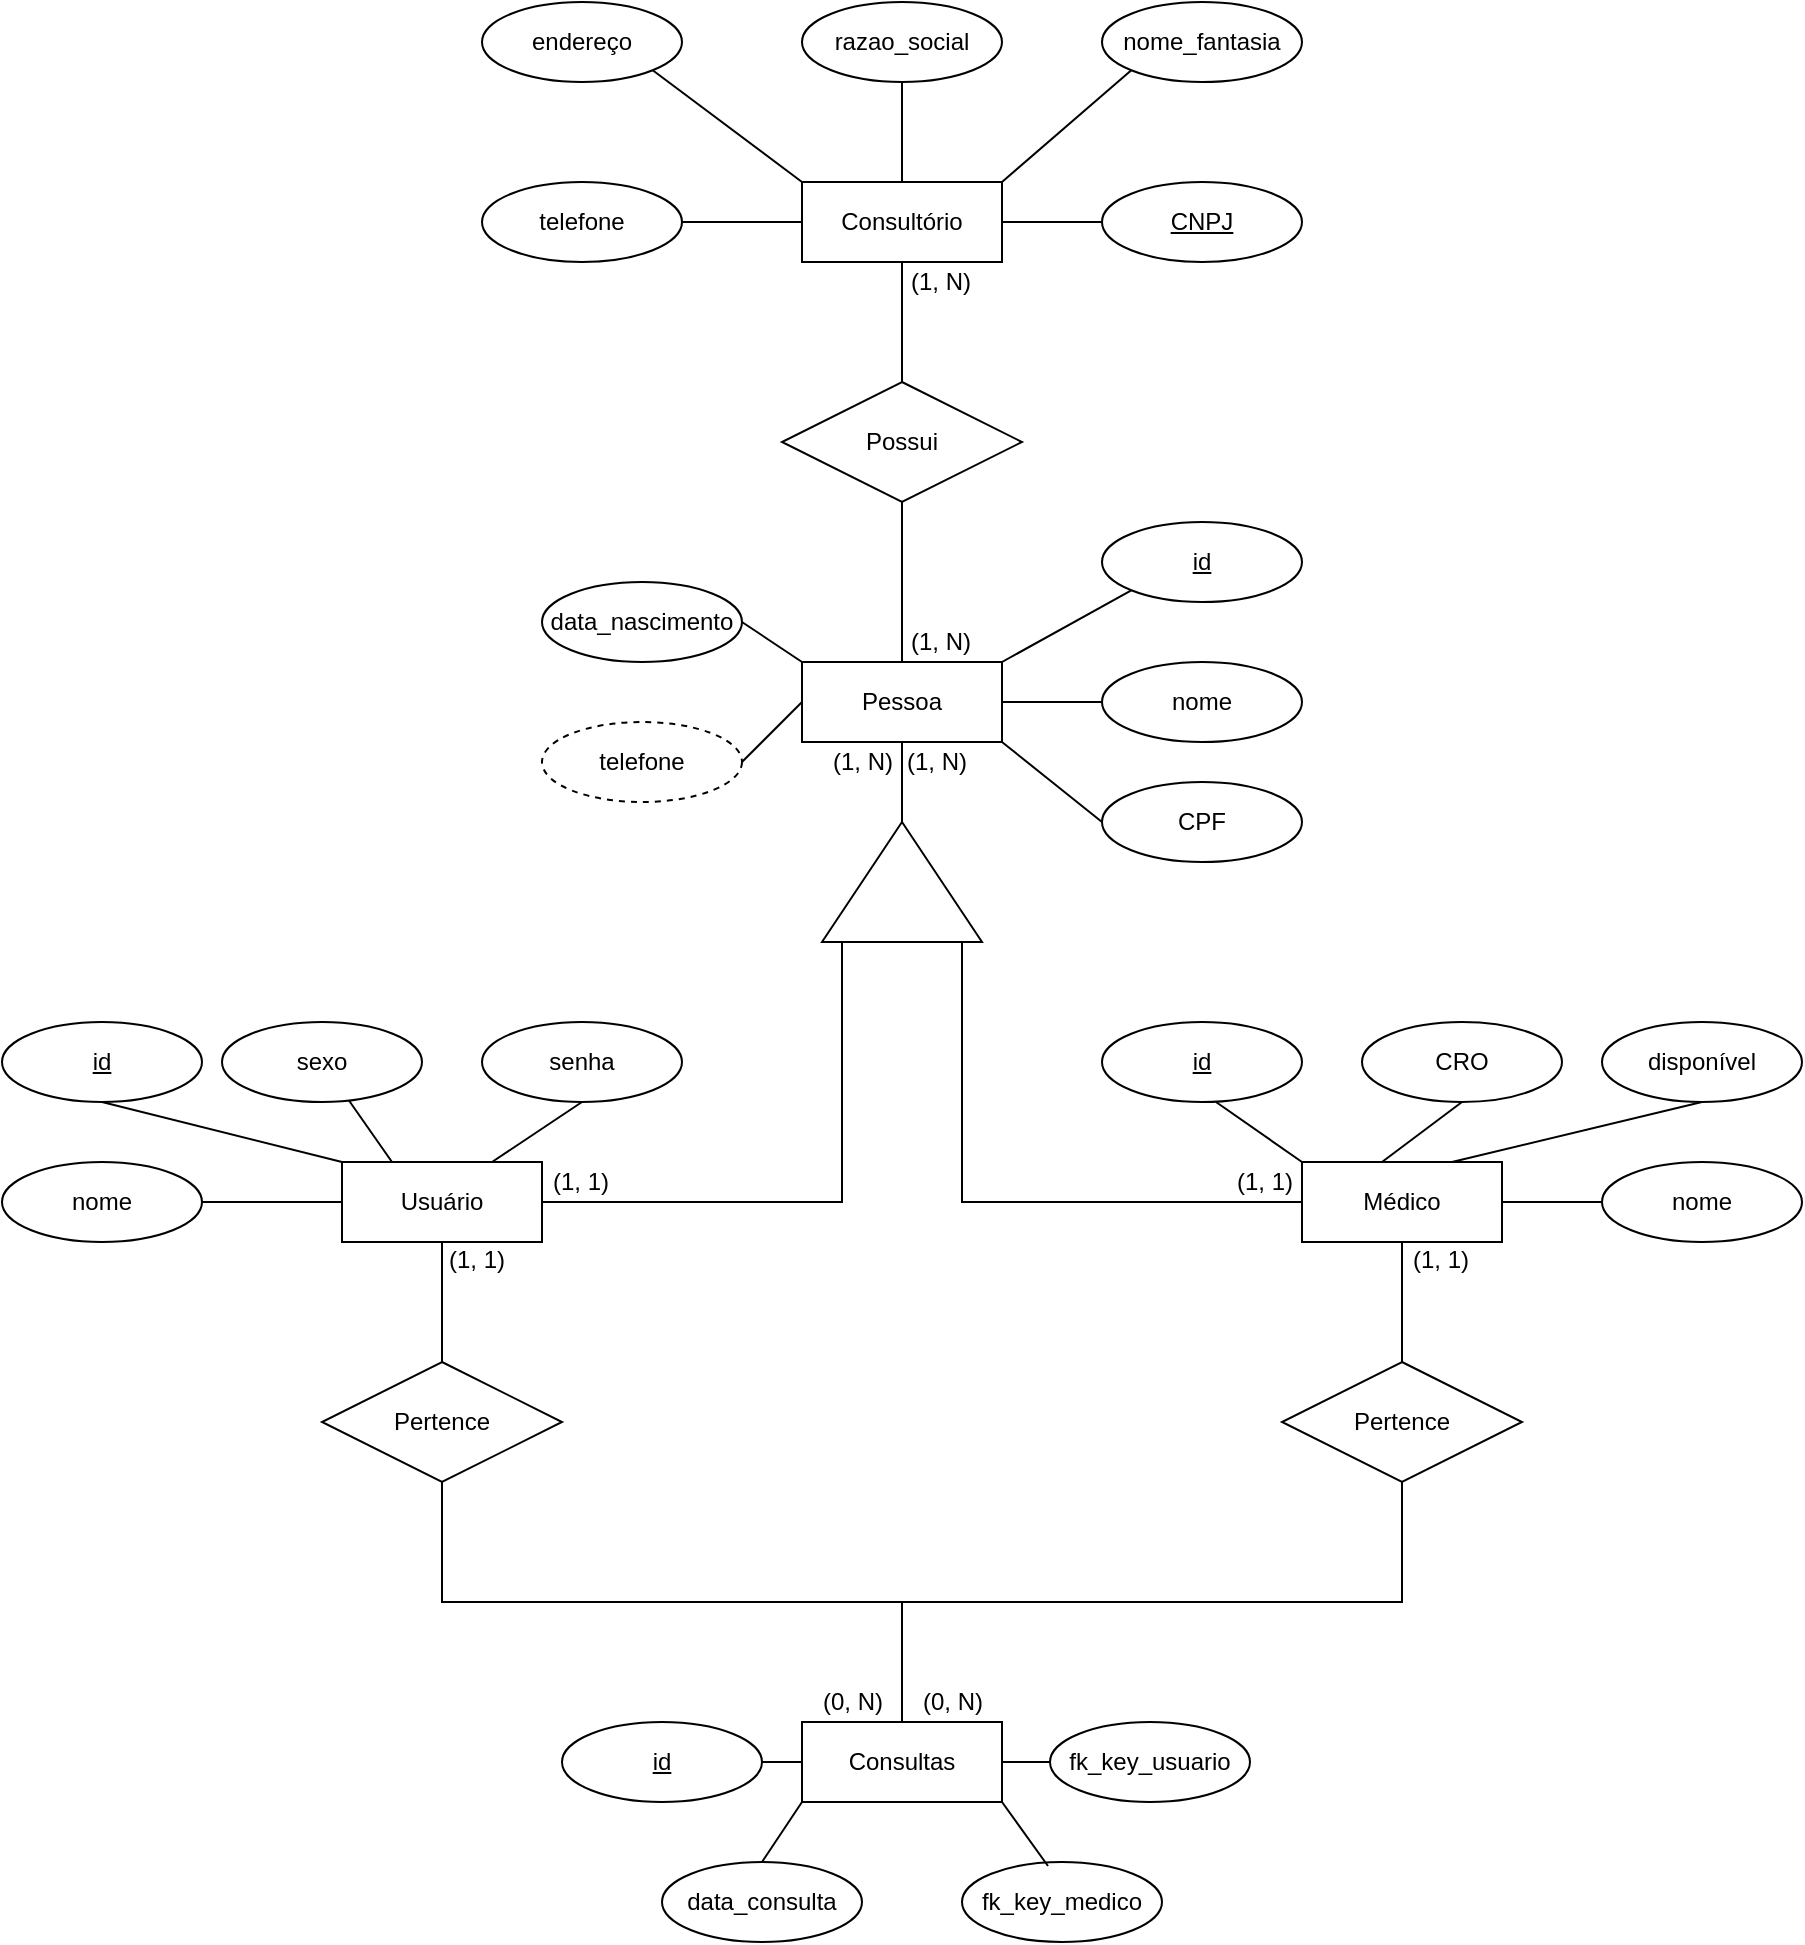 <mxfile version="24.7.17">
  <diagram name="Página-1" id="_hXMQaRCnXV_ixEwmhzM">
    <mxGraphModel dx="2901" dy="1923" grid="1" gridSize="10" guides="1" tooltips="1" connect="1" arrows="1" fold="1" page="1" pageScale="1" pageWidth="827" pageHeight="1169" math="0" shadow="0">
      <root>
        <mxCell id="0" />
        <mxCell id="1" parent="0" />
        <mxCell id="JLeTLQ-mN-TxxH4vUjaQ-33" style="edgeStyle=orthogonalEdgeStyle;rounded=0;orthogonalLoop=1;jettySize=auto;html=1;exitX=0.5;exitY=1;exitDx=0;exitDy=0;endArrow=none;endFill=0;" edge="1" parent="1" source="JLeTLQ-mN-TxxH4vUjaQ-1" target="JLeTLQ-mN-TxxH4vUjaQ-32">
          <mxGeometry relative="1" as="geometry" />
        </mxCell>
        <mxCell id="JLeTLQ-mN-TxxH4vUjaQ-1" value="Usuário" style="whiteSpace=wrap;html=1;align=center;" vertex="1" parent="1">
          <mxGeometry x="10" y="270" width="100" height="40" as="geometry" />
        </mxCell>
        <mxCell id="JLeTLQ-mN-TxxH4vUjaQ-2" value="&lt;div&gt;nome&lt;/div&gt;" style="ellipse;whiteSpace=wrap;html=1;align=center;" vertex="1" parent="1">
          <mxGeometry x="-160" y="270" width="100" height="40" as="geometry" />
        </mxCell>
        <mxCell id="JLeTLQ-mN-TxxH4vUjaQ-7" value="" style="endArrow=none;html=1;rounded=0;exitX=0;exitY=0;exitDx=0;exitDy=0;entryX=0.5;entryY=1;entryDx=0;entryDy=0;" edge="1" parent="1" source="JLeTLQ-mN-TxxH4vUjaQ-1" target="JLeTLQ-mN-TxxH4vUjaQ-47">
          <mxGeometry relative="1" as="geometry">
            <mxPoint x="230" y="390" as="sourcePoint" />
            <mxPoint x="-110" y="230" as="targetPoint" />
          </mxGeometry>
        </mxCell>
        <mxCell id="JLeTLQ-mN-TxxH4vUjaQ-8" value="" style="endArrow=none;html=1;rounded=0;exitX=0;exitY=0.5;exitDx=0;exitDy=0;entryX=1;entryY=0.5;entryDx=0;entryDy=0;" edge="1" parent="1" source="JLeTLQ-mN-TxxH4vUjaQ-1" target="JLeTLQ-mN-TxxH4vUjaQ-2">
          <mxGeometry relative="1" as="geometry">
            <mxPoint x="240" y="400" as="sourcePoint" />
            <mxPoint x="400" y="400" as="targetPoint" />
          </mxGeometry>
        </mxCell>
        <mxCell id="JLeTLQ-mN-TxxH4vUjaQ-9" value="" style="endArrow=none;html=1;rounded=0;exitX=0.25;exitY=0;exitDx=0;exitDy=0;" edge="1" parent="1" source="JLeTLQ-mN-TxxH4vUjaQ-1" target="JLeTLQ-mN-TxxH4vUjaQ-31">
          <mxGeometry relative="1" as="geometry">
            <mxPoint x="250" y="410" as="sourcePoint" />
            <mxPoint x="-220" y="430" as="targetPoint" />
          </mxGeometry>
        </mxCell>
        <mxCell id="JLeTLQ-mN-TxxH4vUjaQ-10" value="" style="endArrow=none;html=1;rounded=0;exitX=0.75;exitY=0;exitDx=0;exitDy=0;entryX=0.5;entryY=1;entryDx=0;entryDy=0;" edge="1" parent="1" source="JLeTLQ-mN-TxxH4vUjaQ-1" target="JLeTLQ-mN-TxxH4vUjaQ-30">
          <mxGeometry relative="1" as="geometry">
            <mxPoint x="260" y="420" as="sourcePoint" />
            <mxPoint x="-30" y="350" as="targetPoint" />
          </mxGeometry>
        </mxCell>
        <mxCell id="JLeTLQ-mN-TxxH4vUjaQ-38" style="edgeStyle=orthogonalEdgeStyle;rounded=0;orthogonalLoop=1;jettySize=auto;html=1;endArrow=none;endFill=0;" edge="1" parent="1" source="JLeTLQ-mN-TxxH4vUjaQ-11" target="JLeTLQ-mN-TxxH4vUjaQ-37">
          <mxGeometry relative="1" as="geometry" />
        </mxCell>
        <mxCell id="JLeTLQ-mN-TxxH4vUjaQ-49" style="edgeStyle=orthogonalEdgeStyle;rounded=0;orthogonalLoop=1;jettySize=auto;html=1;exitX=1;exitY=0.5;exitDx=0;exitDy=0;entryX=0;entryY=0.5;entryDx=0;entryDy=0;endArrow=none;endFill=0;" edge="1" parent="1" source="JLeTLQ-mN-TxxH4vUjaQ-11" target="JLeTLQ-mN-TxxH4vUjaQ-12">
          <mxGeometry relative="1" as="geometry" />
        </mxCell>
        <mxCell id="JLeTLQ-mN-TxxH4vUjaQ-11" value="Médico" style="whiteSpace=wrap;html=1;align=center;" vertex="1" parent="1">
          <mxGeometry x="490" y="270" width="100" height="40" as="geometry" />
        </mxCell>
        <mxCell id="JLeTLQ-mN-TxxH4vUjaQ-12" value="&lt;div&gt;nome&lt;/div&gt;" style="ellipse;whiteSpace=wrap;html=1;align=center;" vertex="1" parent="1">
          <mxGeometry x="640" y="270" width="100" height="40" as="geometry" />
        </mxCell>
        <mxCell id="JLeTLQ-mN-TxxH4vUjaQ-14" value="disponível" style="ellipse;whiteSpace=wrap;html=1;align=center;" vertex="1" parent="1">
          <mxGeometry x="640" y="200" width="100" height="40" as="geometry" />
        </mxCell>
        <mxCell id="JLeTLQ-mN-TxxH4vUjaQ-15" value="CRO" style="ellipse;whiteSpace=wrap;html=1;align=center;" vertex="1" parent="1">
          <mxGeometry x="520" y="200" width="100" height="40" as="geometry" />
        </mxCell>
        <mxCell id="JLeTLQ-mN-TxxH4vUjaQ-16" value="" style="endArrow=none;html=1;rounded=0;exitX=0;exitY=0;exitDx=0;exitDy=0;entryX=0.57;entryY=1;entryDx=0;entryDy=0;entryPerimeter=0;" edge="1" parent="1" source="JLeTLQ-mN-TxxH4vUjaQ-11" target="JLeTLQ-mN-TxxH4vUjaQ-48">
          <mxGeometry relative="1" as="geometry">
            <mxPoint x="710" y="390" as="sourcePoint" />
            <mxPoint x="460" y="240" as="targetPoint" />
          </mxGeometry>
        </mxCell>
        <mxCell id="JLeTLQ-mN-TxxH4vUjaQ-18" value="" style="endArrow=none;html=1;rounded=0;entryX=0.5;entryY=1;entryDx=0;entryDy=0;" edge="1" parent="1" target="JLeTLQ-mN-TxxH4vUjaQ-15">
          <mxGeometry relative="1" as="geometry">
            <mxPoint x="530" y="270" as="sourcePoint" />
            <mxPoint x="890" y="410" as="targetPoint" />
          </mxGeometry>
        </mxCell>
        <mxCell id="JLeTLQ-mN-TxxH4vUjaQ-19" value="" style="endArrow=none;html=1;rounded=0;exitX=0.75;exitY=0;exitDx=0;exitDy=0;entryX=0.5;entryY=1;entryDx=0;entryDy=0;" edge="1" parent="1" source="JLeTLQ-mN-TxxH4vUjaQ-11" target="JLeTLQ-mN-TxxH4vUjaQ-14">
          <mxGeometry relative="1" as="geometry">
            <mxPoint x="740" y="420" as="sourcePoint" />
            <mxPoint x="900" y="420" as="targetPoint" />
          </mxGeometry>
        </mxCell>
        <mxCell id="JLeTLQ-mN-TxxH4vUjaQ-42" style="edgeStyle=orthogonalEdgeStyle;rounded=0;orthogonalLoop=1;jettySize=auto;html=1;exitX=0.5;exitY=0;exitDx=0;exitDy=0;endArrow=none;endFill=0;" edge="1" parent="1" source="JLeTLQ-mN-TxxH4vUjaQ-20" target="JLeTLQ-mN-TxxH4vUjaQ-32">
          <mxGeometry relative="1" as="geometry" />
        </mxCell>
        <mxCell id="JLeTLQ-mN-TxxH4vUjaQ-43" style="edgeStyle=orthogonalEdgeStyle;rounded=0;orthogonalLoop=1;jettySize=auto;html=1;exitX=0.5;exitY=0;exitDx=0;exitDy=0;entryX=0.5;entryY=1;entryDx=0;entryDy=0;endArrow=none;endFill=0;" edge="1" parent="1" source="JLeTLQ-mN-TxxH4vUjaQ-20" target="JLeTLQ-mN-TxxH4vUjaQ-37">
          <mxGeometry relative="1" as="geometry" />
        </mxCell>
        <mxCell id="JLeTLQ-mN-TxxH4vUjaQ-20" value="Consultas" style="whiteSpace=wrap;html=1;align=center;" vertex="1" parent="1">
          <mxGeometry x="240" y="550" width="100" height="40" as="geometry" />
        </mxCell>
        <mxCell id="JLeTLQ-mN-TxxH4vUjaQ-22" value="data_consulta" style="ellipse;whiteSpace=wrap;html=1;align=center;" vertex="1" parent="1">
          <mxGeometry x="170" y="620" width="100" height="40" as="geometry" />
        </mxCell>
        <mxCell id="JLeTLQ-mN-TxxH4vUjaQ-23" value="fk_key_usuario" style="ellipse;whiteSpace=wrap;html=1;align=center;" vertex="1" parent="1">
          <mxGeometry x="364" y="550" width="100" height="40" as="geometry" />
        </mxCell>
        <mxCell id="JLeTLQ-mN-TxxH4vUjaQ-24" value="fk_key_medico" style="ellipse;whiteSpace=wrap;html=1;align=center;" vertex="1" parent="1">
          <mxGeometry x="320" y="620" width="100" height="40" as="geometry" />
        </mxCell>
        <mxCell id="JLeTLQ-mN-TxxH4vUjaQ-26" value="" style="endArrow=none;html=1;rounded=0;exitX=0;exitY=1;exitDx=0;exitDy=0;entryX=0.5;entryY=0;entryDx=0;entryDy=0;" edge="1" parent="1" source="JLeTLQ-mN-TxxH4vUjaQ-20" target="JLeTLQ-mN-TxxH4vUjaQ-22">
          <mxGeometry relative="1" as="geometry">
            <mxPoint x="190" y="760" as="sourcePoint" />
            <mxPoint x="350" y="760" as="targetPoint" />
          </mxGeometry>
        </mxCell>
        <mxCell id="JLeTLQ-mN-TxxH4vUjaQ-27" value="" style="endArrow=none;html=1;rounded=0;exitX=0;exitY=0.5;exitDx=0;exitDy=0;entryX=1;entryY=0.5;entryDx=0;entryDy=0;" edge="1" parent="1" source="JLeTLQ-mN-TxxH4vUjaQ-20" target="JLeTLQ-mN-TxxH4vUjaQ-45">
          <mxGeometry relative="1" as="geometry">
            <mxPoint x="200" y="770" as="sourcePoint" />
            <mxPoint x="220" y="585" as="targetPoint" />
          </mxGeometry>
        </mxCell>
        <mxCell id="JLeTLQ-mN-TxxH4vUjaQ-28" value="" style="endArrow=none;html=1;rounded=0;exitX=0.43;exitY=0.05;exitDx=0;exitDy=0;entryX=1;entryY=1;entryDx=0;entryDy=0;exitPerimeter=0;" edge="1" parent="1" source="JLeTLQ-mN-TxxH4vUjaQ-24" target="JLeTLQ-mN-TxxH4vUjaQ-20">
          <mxGeometry relative="1" as="geometry">
            <mxPoint x="210" y="780" as="sourcePoint" />
            <mxPoint x="370" y="780" as="targetPoint" />
          </mxGeometry>
        </mxCell>
        <mxCell id="JLeTLQ-mN-TxxH4vUjaQ-29" value="" style="endArrow=none;html=1;rounded=0;exitX=0;exitY=0.5;exitDx=0;exitDy=0;entryX=1;entryY=0.5;entryDx=0;entryDy=0;" edge="1" parent="1" source="JLeTLQ-mN-TxxH4vUjaQ-23" target="JLeTLQ-mN-TxxH4vUjaQ-20">
          <mxGeometry relative="1" as="geometry">
            <mxPoint x="220" y="790" as="sourcePoint" />
            <mxPoint x="380" y="790" as="targetPoint" />
          </mxGeometry>
        </mxCell>
        <mxCell id="JLeTLQ-mN-TxxH4vUjaQ-30" value="senha" style="ellipse;whiteSpace=wrap;html=1;align=center;" vertex="1" parent="1">
          <mxGeometry x="80" y="200" width="100" height="40" as="geometry" />
        </mxCell>
        <mxCell id="JLeTLQ-mN-TxxH4vUjaQ-31" value="sexo" style="ellipse;whiteSpace=wrap;html=1;align=center;" vertex="1" parent="1">
          <mxGeometry x="-50" y="200" width="100" height="40" as="geometry" />
        </mxCell>
        <mxCell id="JLeTLQ-mN-TxxH4vUjaQ-32" value="Pertence" style="shape=rhombus;perimeter=rhombusPerimeter;whiteSpace=wrap;html=1;align=center;" vertex="1" parent="1">
          <mxGeometry y="370" width="120" height="60" as="geometry" />
        </mxCell>
        <mxCell id="JLeTLQ-mN-TxxH4vUjaQ-37" value="Pertence" style="shape=rhombus;perimeter=rhombusPerimeter;whiteSpace=wrap;html=1;align=center;" vertex="1" parent="1">
          <mxGeometry x="480" y="370" width="120" height="60" as="geometry" />
        </mxCell>
        <mxCell id="JLeTLQ-mN-TxxH4vUjaQ-45" value="&lt;div&gt;id&lt;/div&gt;" style="ellipse;whiteSpace=wrap;html=1;align=center;fontStyle=4;" vertex="1" parent="1">
          <mxGeometry x="120" y="550" width="100" height="40" as="geometry" />
        </mxCell>
        <mxCell id="JLeTLQ-mN-TxxH4vUjaQ-47" value="&lt;div&gt;id&lt;/div&gt;" style="ellipse;whiteSpace=wrap;html=1;align=center;fontStyle=4;" vertex="1" parent="1">
          <mxGeometry x="-160" y="200" width="100" height="40" as="geometry" />
        </mxCell>
        <mxCell id="JLeTLQ-mN-TxxH4vUjaQ-48" value="&lt;div&gt;id&lt;/div&gt;" style="ellipse;whiteSpace=wrap;html=1;align=center;fontStyle=4;" vertex="1" parent="1">
          <mxGeometry x="390" y="200" width="100" height="40" as="geometry" />
        </mxCell>
        <mxCell id="JLeTLQ-mN-TxxH4vUjaQ-54" style="edgeStyle=orthogonalEdgeStyle;rounded=0;orthogonalLoop=1;jettySize=auto;html=1;entryX=0.5;entryY=0;entryDx=0;entryDy=0;endArrow=none;endFill=0;" edge="1" parent="1" source="JLeTLQ-mN-TxxH4vUjaQ-50" target="JLeTLQ-mN-TxxH4vUjaQ-52">
          <mxGeometry relative="1" as="geometry" />
        </mxCell>
        <mxCell id="JLeTLQ-mN-TxxH4vUjaQ-50" value="Consultório" style="whiteSpace=wrap;html=1;align=center;" vertex="1" parent="1">
          <mxGeometry x="240" y="-220" width="100" height="40" as="geometry" />
        </mxCell>
        <mxCell id="JLeTLQ-mN-TxxH4vUjaQ-56" style="edgeStyle=orthogonalEdgeStyle;rounded=0;orthogonalLoop=1;jettySize=auto;html=1;entryX=0.5;entryY=0;entryDx=0;entryDy=0;endArrow=none;endFill=0;" edge="1" parent="1" source="JLeTLQ-mN-TxxH4vUjaQ-52" target="JLeTLQ-mN-TxxH4vUjaQ-53">
          <mxGeometry relative="1" as="geometry" />
        </mxCell>
        <mxCell id="JLeTLQ-mN-TxxH4vUjaQ-52" value="Possui" style="shape=rhombus;perimeter=rhombusPerimeter;whiteSpace=wrap;html=1;align=center;" vertex="1" parent="1">
          <mxGeometry x="230" y="-120" width="120" height="60" as="geometry" />
        </mxCell>
        <mxCell id="JLeTLQ-mN-TxxH4vUjaQ-58" style="edgeStyle=orthogonalEdgeStyle;rounded=0;orthogonalLoop=1;jettySize=auto;html=1;exitX=0.5;exitY=1;exitDx=0;exitDy=0;endArrow=none;endFill=0;" edge="1" parent="1" source="JLeTLQ-mN-TxxH4vUjaQ-53" target="JLeTLQ-mN-TxxH4vUjaQ-57">
          <mxGeometry relative="1" as="geometry" />
        </mxCell>
        <mxCell id="JLeTLQ-mN-TxxH4vUjaQ-53" value="&lt;div&gt;Pessoa&lt;/div&gt;" style="whiteSpace=wrap;html=1;align=center;" vertex="1" parent="1">
          <mxGeometry x="240" y="20" width="100" height="40" as="geometry" />
        </mxCell>
        <mxCell id="JLeTLQ-mN-TxxH4vUjaQ-61" style="edgeStyle=orthogonalEdgeStyle;rounded=0;orthogonalLoop=1;jettySize=auto;html=1;exitX=0;exitY=0.5;exitDx=0;exitDy=0;entryX=1;entryY=0.5;entryDx=0;entryDy=0;endArrow=none;endFill=0;" edge="1" parent="1" source="JLeTLQ-mN-TxxH4vUjaQ-57" target="JLeTLQ-mN-TxxH4vUjaQ-1">
          <mxGeometry relative="1" as="geometry">
            <mxPoint x="290" y="310" as="targetPoint" />
            <Array as="points">
              <mxPoint x="260" y="160" />
              <mxPoint x="260" y="290" />
            </Array>
          </mxGeometry>
        </mxCell>
        <mxCell id="JLeTLQ-mN-TxxH4vUjaQ-62" style="edgeStyle=orthogonalEdgeStyle;rounded=0;orthogonalLoop=1;jettySize=auto;html=1;exitX=0;exitY=0.5;exitDx=0;exitDy=0;entryX=0;entryY=0.5;entryDx=0;entryDy=0;endArrow=none;endFill=0;" edge="1" parent="1" source="JLeTLQ-mN-TxxH4vUjaQ-57" target="JLeTLQ-mN-TxxH4vUjaQ-11">
          <mxGeometry relative="1" as="geometry">
            <Array as="points">
              <mxPoint x="320" y="160" />
              <mxPoint x="320" y="290" />
            </Array>
          </mxGeometry>
        </mxCell>
        <mxCell id="JLeTLQ-mN-TxxH4vUjaQ-57" value="" style="triangle;whiteSpace=wrap;html=1;direction=north;" vertex="1" parent="1">
          <mxGeometry x="250" y="100" width="80" height="60" as="geometry" />
        </mxCell>
        <mxCell id="JLeTLQ-mN-TxxH4vUjaQ-63" value="nome" style="ellipse;whiteSpace=wrap;html=1;align=center;" vertex="1" parent="1">
          <mxGeometry x="390" y="20" width="100" height="40" as="geometry" />
        </mxCell>
        <mxCell id="JLeTLQ-mN-TxxH4vUjaQ-64" value="&lt;div&gt;id&lt;/div&gt;" style="ellipse;whiteSpace=wrap;html=1;align=center;fontStyle=4;" vertex="1" parent="1">
          <mxGeometry x="390" y="-50" width="100" height="40" as="geometry" />
        </mxCell>
        <mxCell id="JLeTLQ-mN-TxxH4vUjaQ-65" value="CPF" style="ellipse;whiteSpace=wrap;html=1;align=center;" vertex="1" parent="1">
          <mxGeometry x="390" y="80" width="100" height="40" as="geometry" />
        </mxCell>
        <mxCell id="JLeTLQ-mN-TxxH4vUjaQ-66" value="data_nascimento" style="ellipse;whiteSpace=wrap;html=1;align=center;" vertex="1" parent="1">
          <mxGeometry x="110" y="-20" width="100" height="40" as="geometry" />
        </mxCell>
        <mxCell id="JLeTLQ-mN-TxxH4vUjaQ-67" value="" style="endArrow=none;html=1;rounded=0;exitX=1;exitY=0;exitDx=0;exitDy=0;entryX=0;entryY=1;entryDx=0;entryDy=0;" edge="1" parent="1" source="JLeTLQ-mN-TxxH4vUjaQ-53" target="JLeTLQ-mN-TxxH4vUjaQ-64">
          <mxGeometry relative="1" as="geometry">
            <mxPoint x="345" y="-10" as="sourcePoint" />
            <mxPoint x="390" y="-40" as="targetPoint" />
          </mxGeometry>
        </mxCell>
        <mxCell id="JLeTLQ-mN-TxxH4vUjaQ-68" value="" style="endArrow=none;html=1;rounded=0;entryX=0;entryY=0.5;entryDx=0;entryDy=0;exitX=1;exitY=0.5;exitDx=0;exitDy=0;" edge="1" parent="1" source="JLeTLQ-mN-TxxH4vUjaQ-53" target="JLeTLQ-mN-TxxH4vUjaQ-63">
          <mxGeometry relative="1" as="geometry">
            <mxPoint x="40" y="80" as="sourcePoint" />
            <mxPoint x="200" y="80" as="targetPoint" />
          </mxGeometry>
        </mxCell>
        <mxCell id="JLeTLQ-mN-TxxH4vUjaQ-69" value="" style="endArrow=none;html=1;rounded=0;exitX=1;exitY=0.5;exitDx=0;exitDy=0;entryX=0;entryY=0;entryDx=0;entryDy=0;" edge="1" parent="1" source="JLeTLQ-mN-TxxH4vUjaQ-66" target="JLeTLQ-mN-TxxH4vUjaQ-53">
          <mxGeometry relative="1" as="geometry">
            <mxPoint x="50" y="90" as="sourcePoint" />
            <mxPoint x="210" y="90" as="targetPoint" />
          </mxGeometry>
        </mxCell>
        <mxCell id="JLeTLQ-mN-TxxH4vUjaQ-70" value="" style="endArrow=none;html=1;rounded=0;entryX=0;entryY=0.5;entryDx=0;entryDy=0;exitX=1;exitY=1;exitDx=0;exitDy=0;" edge="1" parent="1" source="JLeTLQ-mN-TxxH4vUjaQ-53" target="JLeTLQ-mN-TxxH4vUjaQ-65">
          <mxGeometry relative="1" as="geometry">
            <mxPoint x="60" y="100" as="sourcePoint" />
            <mxPoint x="220" y="100" as="targetPoint" />
          </mxGeometry>
        </mxCell>
        <mxCell id="JLeTLQ-mN-TxxH4vUjaQ-72" value="telefone" style="ellipse;whiteSpace=wrap;html=1;align=center;dashed=1;" vertex="1" parent="1">
          <mxGeometry x="110" y="50" width="100" height="40" as="geometry" />
        </mxCell>
        <mxCell id="JLeTLQ-mN-TxxH4vUjaQ-73" value="" style="endArrow=none;html=1;rounded=0;exitX=1;exitY=0.5;exitDx=0;exitDy=0;entryX=0;entryY=0.5;entryDx=0;entryDy=0;" edge="1" parent="1" source="JLeTLQ-mN-TxxH4vUjaQ-72" target="JLeTLQ-mN-TxxH4vUjaQ-53">
          <mxGeometry relative="1" as="geometry">
            <mxPoint x="220" y="10" as="sourcePoint" />
            <mxPoint x="250" y="30" as="targetPoint" />
          </mxGeometry>
        </mxCell>
        <mxCell id="JLeTLQ-mN-TxxH4vUjaQ-74" value="CNPJ" style="ellipse;whiteSpace=wrap;html=1;align=center;fontStyle=4;" vertex="1" parent="1">
          <mxGeometry x="390" y="-220" width="100" height="40" as="geometry" />
        </mxCell>
        <mxCell id="JLeTLQ-mN-TxxH4vUjaQ-75" value="nome_fantasia" style="ellipse;whiteSpace=wrap;html=1;align=center;" vertex="1" parent="1">
          <mxGeometry x="390" y="-310" width="100" height="40" as="geometry" />
        </mxCell>
        <mxCell id="JLeTLQ-mN-TxxH4vUjaQ-76" value="razao_social" style="ellipse;whiteSpace=wrap;html=1;align=center;" vertex="1" parent="1">
          <mxGeometry x="240" y="-310" width="100" height="40" as="geometry" />
        </mxCell>
        <mxCell id="JLeTLQ-mN-TxxH4vUjaQ-77" value="endereço" style="ellipse;whiteSpace=wrap;html=1;align=center;" vertex="1" parent="1">
          <mxGeometry x="80" y="-310" width="100" height="40" as="geometry" />
        </mxCell>
        <mxCell id="JLeTLQ-mN-TxxH4vUjaQ-78" value="telefone" style="ellipse;whiteSpace=wrap;html=1;align=center;" vertex="1" parent="1">
          <mxGeometry x="80" y="-220" width="100" height="40" as="geometry" />
        </mxCell>
        <mxCell id="JLeTLQ-mN-TxxH4vUjaQ-79" value="" style="endArrow=none;html=1;rounded=0;exitX=1;exitY=0.5;exitDx=0;exitDy=0;entryX=0;entryY=0.5;entryDx=0;entryDy=0;" edge="1" parent="1" source="JLeTLQ-mN-TxxH4vUjaQ-78" target="JLeTLQ-mN-TxxH4vUjaQ-50">
          <mxGeometry relative="1" as="geometry">
            <mxPoint x="40" y="-190" as="sourcePoint" />
            <mxPoint x="200" y="-190" as="targetPoint" />
          </mxGeometry>
        </mxCell>
        <mxCell id="JLeTLQ-mN-TxxH4vUjaQ-80" value="" style="endArrow=none;html=1;rounded=0;exitX=1;exitY=1;exitDx=0;exitDy=0;entryX=0;entryY=0;entryDx=0;entryDy=0;" edge="1" parent="1" source="JLeTLQ-mN-TxxH4vUjaQ-77" target="JLeTLQ-mN-TxxH4vUjaQ-50">
          <mxGeometry relative="1" as="geometry">
            <mxPoint x="50" y="-180" as="sourcePoint" />
            <mxPoint x="210" y="-180" as="targetPoint" />
          </mxGeometry>
        </mxCell>
        <mxCell id="JLeTLQ-mN-TxxH4vUjaQ-81" value="" style="endArrow=none;html=1;rounded=0;exitX=0.5;exitY=1;exitDx=0;exitDy=0;" edge="1" parent="1" source="JLeTLQ-mN-TxxH4vUjaQ-76" target="JLeTLQ-mN-TxxH4vUjaQ-50">
          <mxGeometry relative="1" as="geometry">
            <mxPoint x="60" y="-170" as="sourcePoint" />
            <mxPoint x="220" y="-170" as="targetPoint" />
          </mxGeometry>
        </mxCell>
        <mxCell id="JLeTLQ-mN-TxxH4vUjaQ-82" value="" style="endArrow=none;html=1;rounded=0;exitX=0;exitY=1;exitDx=0;exitDy=0;entryX=1;entryY=0;entryDx=0;entryDy=0;" edge="1" parent="1" source="JLeTLQ-mN-TxxH4vUjaQ-75" target="JLeTLQ-mN-TxxH4vUjaQ-50">
          <mxGeometry relative="1" as="geometry">
            <mxPoint x="70" y="-160" as="sourcePoint" />
            <mxPoint x="230" y="-160" as="targetPoint" />
          </mxGeometry>
        </mxCell>
        <mxCell id="JLeTLQ-mN-TxxH4vUjaQ-83" value="" style="endArrow=none;html=1;rounded=0;exitX=0;exitY=0.5;exitDx=0;exitDy=0;entryX=1;entryY=0.5;entryDx=0;entryDy=0;" edge="1" parent="1" source="JLeTLQ-mN-TxxH4vUjaQ-74" target="JLeTLQ-mN-TxxH4vUjaQ-50">
          <mxGeometry relative="1" as="geometry">
            <mxPoint x="80" y="-150" as="sourcePoint" />
            <mxPoint x="240" y="-150" as="targetPoint" />
          </mxGeometry>
        </mxCell>
        <mxCell id="JLeTLQ-mN-TxxH4vUjaQ-84" value="(1, N)" style="text;html=1;align=center;verticalAlign=middle;resizable=0;points=[];autosize=1;strokeColor=none;fillColor=none;" vertex="1" parent="1">
          <mxGeometry x="284" y="-185" width="50" height="30" as="geometry" />
        </mxCell>
        <mxCell id="JLeTLQ-mN-TxxH4vUjaQ-86" value="(1, N)" style="text;html=1;align=center;verticalAlign=middle;resizable=0;points=[];autosize=1;strokeColor=none;fillColor=none;" vertex="1" parent="1">
          <mxGeometry x="284" y="-5" width="50" height="30" as="geometry" />
        </mxCell>
        <mxCell id="JLeTLQ-mN-TxxH4vUjaQ-87" value="(1, 1)" style="text;html=1;align=center;verticalAlign=middle;resizable=0;points=[];autosize=1;strokeColor=none;fillColor=none;" vertex="1" parent="1">
          <mxGeometry x="104" y="265" width="50" height="30" as="geometry" />
        </mxCell>
        <mxCell id="JLeTLQ-mN-TxxH4vUjaQ-88" value="(1, N)" style="text;html=1;align=center;verticalAlign=middle;resizable=0;points=[];autosize=1;strokeColor=none;fillColor=none;" vertex="1" parent="1">
          <mxGeometry x="245" y="55" width="50" height="30" as="geometry" />
        </mxCell>
        <mxCell id="JLeTLQ-mN-TxxH4vUjaQ-89" value="(1, 1)" style="text;html=1;align=center;verticalAlign=middle;resizable=0;points=[];autosize=1;strokeColor=none;fillColor=none;" vertex="1" parent="1">
          <mxGeometry x="446" y="265" width="50" height="30" as="geometry" />
        </mxCell>
        <mxCell id="JLeTLQ-mN-TxxH4vUjaQ-90" value="(1, N)" style="text;html=1;align=center;verticalAlign=middle;resizable=0;points=[];autosize=1;strokeColor=none;fillColor=none;" vertex="1" parent="1">
          <mxGeometry x="282" y="55" width="50" height="30" as="geometry" />
        </mxCell>
        <mxCell id="JLeTLQ-mN-TxxH4vUjaQ-91" value="(0, N)" style="text;html=1;align=center;verticalAlign=middle;resizable=0;points=[];autosize=1;strokeColor=none;fillColor=none;" vertex="1" parent="1">
          <mxGeometry x="240" y="525" width="50" height="30" as="geometry" />
        </mxCell>
        <mxCell id="JLeTLQ-mN-TxxH4vUjaQ-92" value="(0, N)" style="text;html=1;align=center;verticalAlign=middle;resizable=0;points=[];autosize=1;strokeColor=none;fillColor=none;" vertex="1" parent="1">
          <mxGeometry x="290" y="525" width="50" height="30" as="geometry" />
        </mxCell>
        <mxCell id="JLeTLQ-mN-TxxH4vUjaQ-94" value="(1, 1)" style="text;html=1;align=center;verticalAlign=middle;resizable=0;points=[];autosize=1;strokeColor=none;fillColor=none;" vertex="1" parent="1">
          <mxGeometry x="52" y="304" width="50" height="30" as="geometry" />
        </mxCell>
        <mxCell id="JLeTLQ-mN-TxxH4vUjaQ-95" value="(1, 1)" style="text;html=1;align=center;verticalAlign=middle;resizable=0;points=[];autosize=1;strokeColor=none;fillColor=none;" vertex="1" parent="1">
          <mxGeometry x="534" y="304" width="50" height="30" as="geometry" />
        </mxCell>
      </root>
    </mxGraphModel>
  </diagram>
</mxfile>
